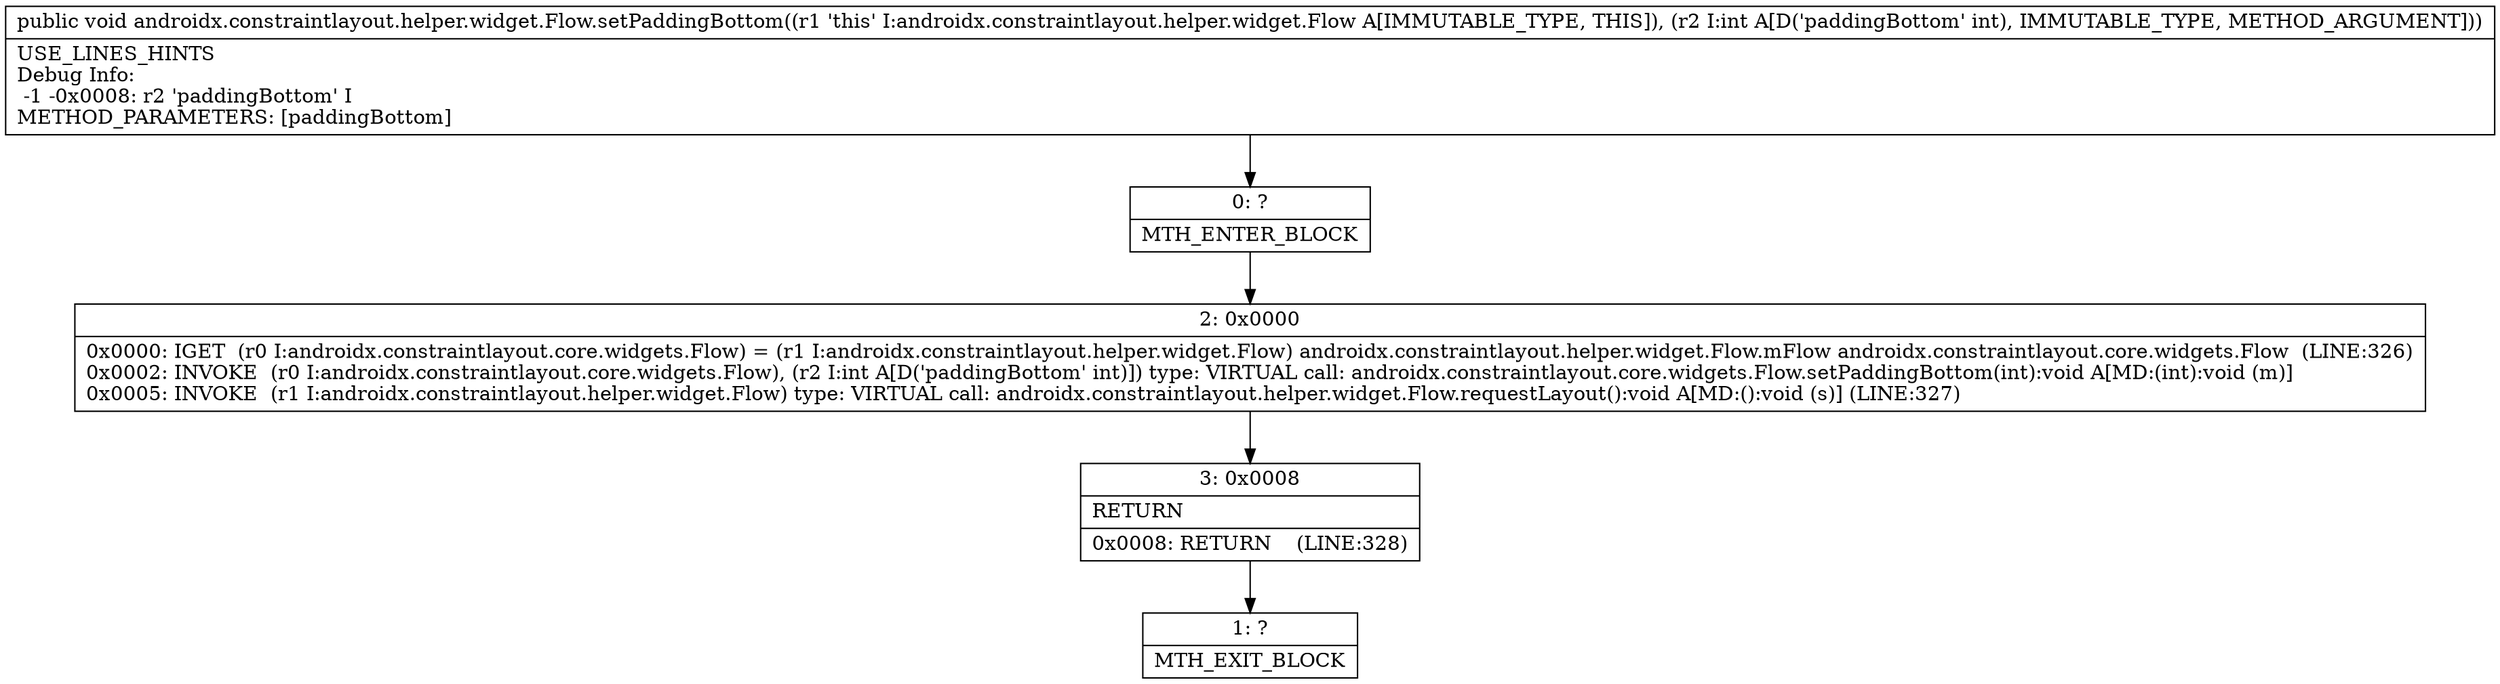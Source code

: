 digraph "CFG forandroidx.constraintlayout.helper.widget.Flow.setPaddingBottom(I)V" {
Node_0 [shape=record,label="{0\:\ ?|MTH_ENTER_BLOCK\l}"];
Node_2 [shape=record,label="{2\:\ 0x0000|0x0000: IGET  (r0 I:androidx.constraintlayout.core.widgets.Flow) = (r1 I:androidx.constraintlayout.helper.widget.Flow) androidx.constraintlayout.helper.widget.Flow.mFlow androidx.constraintlayout.core.widgets.Flow  (LINE:326)\l0x0002: INVOKE  (r0 I:androidx.constraintlayout.core.widgets.Flow), (r2 I:int A[D('paddingBottom' int)]) type: VIRTUAL call: androidx.constraintlayout.core.widgets.Flow.setPaddingBottom(int):void A[MD:(int):void (m)]\l0x0005: INVOKE  (r1 I:androidx.constraintlayout.helper.widget.Flow) type: VIRTUAL call: androidx.constraintlayout.helper.widget.Flow.requestLayout():void A[MD:():void (s)] (LINE:327)\l}"];
Node_3 [shape=record,label="{3\:\ 0x0008|RETURN\l|0x0008: RETURN    (LINE:328)\l}"];
Node_1 [shape=record,label="{1\:\ ?|MTH_EXIT_BLOCK\l}"];
MethodNode[shape=record,label="{public void androidx.constraintlayout.helper.widget.Flow.setPaddingBottom((r1 'this' I:androidx.constraintlayout.helper.widget.Flow A[IMMUTABLE_TYPE, THIS]), (r2 I:int A[D('paddingBottom' int), IMMUTABLE_TYPE, METHOD_ARGUMENT]))  | USE_LINES_HINTS\lDebug Info:\l  \-1 \-0x0008: r2 'paddingBottom' I\lMETHOD_PARAMETERS: [paddingBottom]\l}"];
MethodNode -> Node_0;Node_0 -> Node_2;
Node_2 -> Node_3;
Node_3 -> Node_1;
}

